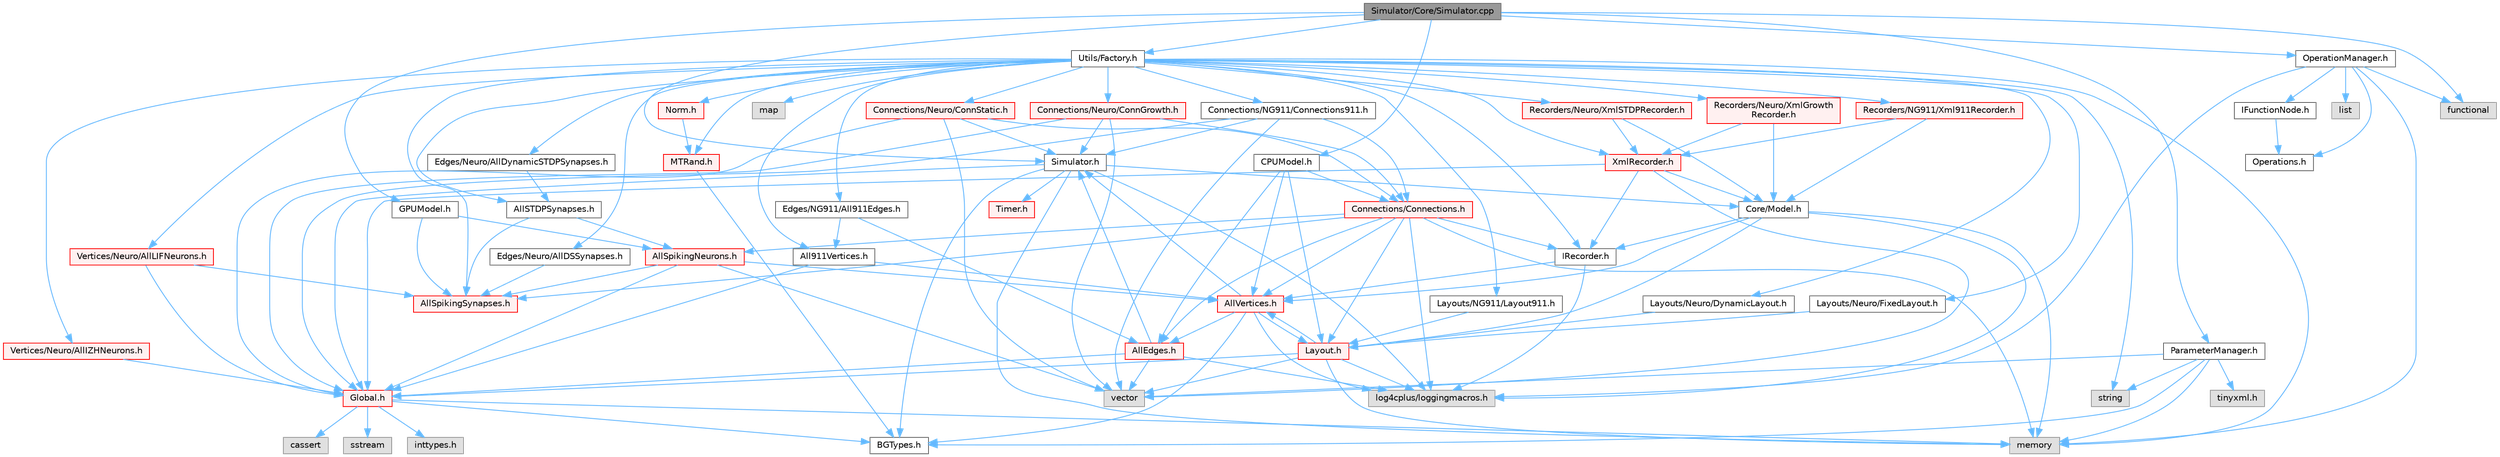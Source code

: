 digraph "Simulator/Core/Simulator.cpp"
{
 // LATEX_PDF_SIZE
  bgcolor="transparent";
  edge [fontname=Helvetica,fontsize=10,labelfontname=Helvetica,labelfontsize=10];
  node [fontname=Helvetica,fontsize=10,shape=box,height=0.2,width=0.4];
  Node1 [id="Node000001",label="Simulator/Core/Simulator.cpp",height=0.2,width=0.4,color="gray40", fillcolor="grey60", style="filled", fontcolor="black",tooltip="Platform independent base class for the Brain Grid simulator. Simulator is a singleton class (a class..."];
  Node1 -> Node2 [id="edge1_Node000001_Node000002",color="steelblue1",style="solid",tooltip=" "];
  Node2 [id="Node000002",label="Simulator.h",height=0.2,width=0.4,color="grey40", fillcolor="white", style="filled",URL="$_simulator_8h.html",tooltip="Platform independent base class for the Brain Grid simulator. Simulator is a singleton class (a class..."];
  Node2 -> Node3 [id="edge2_Node000002_Node000003",color="steelblue1",style="solid",tooltip=" "];
  Node3 [id="Node000003",label="BGTypes.h",height=0.2,width=0.4,color="grey40", fillcolor="white", style="filled",URL="$_b_g_types_8h.html",tooltip="Used to define uniform data type sizes based for all operating systems. Also used to test the speed o..."];
  Node2 -> Node4 [id="edge3_Node000002_Node000004",color="steelblue1",style="solid",tooltip=" "];
  Node4 [id="Node000004",label="Core/Model.h",height=0.2,width=0.4,color="grey40", fillcolor="white", style="filled",URL="$_model_8h.html",tooltip="Implementation of Model for graph-based networks."];
  Node4 -> Node5 [id="edge4_Node000004_Node000005",color="steelblue1",style="solid",tooltip=" "];
  Node5 [id="Node000005",label="AllVertices.h",height=0.2,width=0.4,color="red", fillcolor="#FFF0F0", style="filled",URL="$_all_vertices_8h.html",tooltip="A container of the base class of all vertex data."];
  Node5 -> Node6 [id="edge5_Node000005_Node000006",color="steelblue1",style="solid",tooltip=" "];
  Node6 [id="Node000006",label="AllEdges.h",height=0.2,width=0.4,color="red", fillcolor="#FFF0F0", style="filled",URL="$_all_edges_8h.html",tooltip="An interface and top level implementation for edge classes."];
  Node6 -> Node9 [id="edge6_Node000006_Node000009",color="steelblue1",style="solid",tooltip=" "];
  Node9 [id="Node000009",label="Global.h",height=0.2,width=0.4,color="red", fillcolor="#FFF0F0", style="filled",URL="$_global_8h.html",tooltip="Globally available functions/variables and default parameter values."];
  Node9 -> Node10 [id="edge7_Node000009_Node000010",color="steelblue1",style="solid",tooltip=" "];
  Node10 [id="Node000010",label="cassert",height=0.2,width=0.4,color="grey60", fillcolor="#E0E0E0", style="filled",tooltip=" "];
  Node9 -> Node11 [id="edge8_Node000009_Node000011",color="steelblue1",style="solid",tooltip=" "];
  Node11 [id="Node000011",label="memory",height=0.2,width=0.4,color="grey60", fillcolor="#E0E0E0", style="filled",tooltip=" "];
  Node9 -> Node12 [id="edge9_Node000009_Node000012",color="steelblue1",style="solid",tooltip=" "];
  Node12 [id="Node000012",label="sstream",height=0.2,width=0.4,color="grey60", fillcolor="#E0E0E0", style="filled",tooltip=" "];
  Node9 -> Node13 [id="edge10_Node000009_Node000013",color="steelblue1",style="solid",tooltip=" "];
  Node13 [id="Node000013",label="inttypes.h",height=0.2,width=0.4,color="grey60", fillcolor="#E0E0E0", style="filled",tooltip=" "];
  Node9 -> Node3 [id="edge11_Node000009_Node000003",color="steelblue1",style="solid",tooltip=" "];
  Node6 -> Node2 [id="edge12_Node000006_Node000002",color="steelblue1",style="solid",tooltip=" "];
  Node6 -> Node33 [id="edge13_Node000006_Node000033",color="steelblue1",style="solid",tooltip=" "];
  Node33 [id="Node000033",label="log4cplus/loggingmacros.h",height=0.2,width=0.4,color="grey60", fillcolor="#E0E0E0", style="filled",tooltip=" "];
  Node6 -> Node8 [id="edge14_Node000006_Node000008",color="steelblue1",style="solid",tooltip=" "];
  Node8 [id="Node000008",label="vector",height=0.2,width=0.4,color="grey60", fillcolor="#E0E0E0", style="filled",tooltip=" "];
  Node5 -> Node3 [id="edge15_Node000005_Node000003",color="steelblue1",style="solid",tooltip=" "];
  Node5 -> Node34 [id="edge16_Node000005_Node000034",color="steelblue1",style="solid",tooltip=" "];
  Node34 [id="Node000034",label="Layout.h",height=0.2,width=0.4,color="red", fillcolor="#FFF0F0", style="filled",URL="$_layout_8h.html",tooltip="The Layout class defines the layout of neurons in neural networks."];
  Node34 -> Node5 [id="edge17_Node000034_Node000005",color="steelblue1",style="solid",tooltip=" "];
  Node34 -> Node9 [id="edge18_Node000034_Node000009",color="steelblue1",style="solid",tooltip=" "];
  Node34 -> Node33 [id="edge19_Node000034_Node000033",color="steelblue1",style="solid",tooltip=" "];
  Node34 -> Node11 [id="edge20_Node000034_Node000011",color="steelblue1",style="solid",tooltip=" "];
  Node34 -> Node8 [id="edge21_Node000034_Node000008",color="steelblue1",style="solid",tooltip=" "];
  Node5 -> Node2 [id="edge22_Node000005_Node000002",color="steelblue1",style="solid",tooltip=" "];
  Node5 -> Node33 [id="edge23_Node000005_Node000033",color="steelblue1",style="solid",tooltip=" "];
  Node4 -> Node35 [id="edge24_Node000004_Node000035",color="steelblue1",style="solid",tooltip=" "];
  Node35 [id="Node000035",label="IRecorder.h",height=0.2,width=0.4,color="grey40", fillcolor="white", style="filled",URL="$_i_recorder_8h.html",tooltip="An interface for recording spikes history."];
  Node35 -> Node5 [id="edge25_Node000035_Node000005",color="steelblue1",style="solid",tooltip=" "];
  Node35 -> Node33 [id="edge26_Node000035_Node000033",color="steelblue1",style="solid",tooltip=" "];
  Node4 -> Node34 [id="edge27_Node000004_Node000034",color="steelblue1",style="solid",tooltip=" "];
  Node4 -> Node33 [id="edge28_Node000004_Node000033",color="steelblue1",style="solid",tooltip=" "];
  Node4 -> Node11 [id="edge29_Node000004_Node000011",color="steelblue1",style="solid",tooltip=" "];
  Node2 -> Node9 [id="edge30_Node000002_Node000009",color="steelblue1",style="solid",tooltip=" "];
  Node2 -> Node33 [id="edge31_Node000002_Node000033",color="steelblue1",style="solid",tooltip=" "];
  Node2 -> Node11 [id="edge32_Node000002_Node000011",color="steelblue1",style="solid",tooltip=" "];
  Node2 -> Node36 [id="edge33_Node000002_Node000036",color="steelblue1",style="solid",tooltip=" "];
  Node36 [id="Node000036",label="Timer.h",height=0.2,width=0.4,color="red", fillcolor="#FFF0F0", style="filled",URL="$_timer_8h.html",tooltip="Timer class, from CSS432."];
  Node1 -> Node38 [id="edge34_Node000001_Node000038",color="steelblue1",style="solid",tooltip=" "];
  Node38 [id="Node000038",label="CPUModel.h",height=0.2,width=0.4,color="grey40", fillcolor="white", style="filled",URL="$_c_p_u_model_8h.html",tooltip="Implementation of Model for execution on CPU (single core)."];
  Node38 -> Node39 [id="edge35_Node000038_Node000039",color="steelblue1",style="solid",tooltip=" "];
  Node39 [id="Node000039",label="Connections/Connections.h",height=0.2,width=0.4,color="red", fillcolor="#FFF0F0", style="filled",URL="$_connections_8h.html",tooltip="The base class of all connections classes."];
  Node39 -> Node6 [id="edge36_Node000039_Node000006",color="steelblue1",style="solid",tooltip=" "];
  Node39 -> Node40 [id="edge37_Node000039_Node000040",color="steelblue1",style="solid",tooltip=" "];
  Node40 [id="Node000040",label="AllSpikingNeurons.h",height=0.2,width=0.4,color="red", fillcolor="#FFF0F0", style="filled",URL="$_all_spiking_neurons_8h.html",tooltip="A container of all spiking neuron data."];
  Node40 -> Node41 [id="edge38_Node000040_Node000041",color="steelblue1",style="solid",tooltip=" "];
  Node41 [id="Node000041",label="AllSpikingSynapses.h",height=0.2,width=0.4,color="red", fillcolor="#FFF0F0", style="filled",URL="$_all_spiking_synapses_8h.html",tooltip="A container of all spiking synapse data."];
  Node40 -> Node5 [id="edge39_Node000040_Node000005",color="steelblue1",style="solid",tooltip=" "];
  Node40 -> Node9 [id="edge40_Node000040_Node000009",color="steelblue1",style="solid",tooltip=" "];
  Node40 -> Node8 [id="edge41_Node000040_Node000008",color="steelblue1",style="solid",tooltip=" "];
  Node39 -> Node41 [id="edge42_Node000039_Node000041",color="steelblue1",style="solid",tooltip=" "];
  Node39 -> Node5 [id="edge43_Node000039_Node000005",color="steelblue1",style="solid",tooltip=" "];
  Node39 -> Node35 [id="edge44_Node000039_Node000035",color="steelblue1",style="solid",tooltip=" "];
  Node39 -> Node34 [id="edge45_Node000039_Node000034",color="steelblue1",style="solid",tooltip=" "];
  Node39 -> Node33 [id="edge46_Node000039_Node000033",color="steelblue1",style="solid",tooltip=" "];
  Node39 -> Node11 [id="edge47_Node000039_Node000011",color="steelblue1",style="solid",tooltip=" "];
  Node38 -> Node6 [id="edge48_Node000038_Node000006",color="steelblue1",style="solid",tooltip=" "];
  Node38 -> Node34 [id="edge49_Node000038_Node000034",color="steelblue1",style="solid",tooltip=" "];
  Node38 -> Node5 [id="edge50_Node000038_Node000005",color="steelblue1",style="solid",tooltip=" "];
  Node1 -> Node44 [id="edge51_Node000001_Node000044",color="steelblue1",style="solid",tooltip=" "];
  Node44 [id="Node000044",label="GPUModel.h",height=0.2,width=0.4,color="grey40", fillcolor="white", style="filled",URL="$_g_p_u_model_8h.html",tooltip="Implementation of Model for the graph-based networks."];
  Node44 -> Node40 [id="edge52_Node000044_Node000040",color="steelblue1",style="solid",tooltip=" "];
  Node44 -> Node41 [id="edge53_Node000044_Node000041",color="steelblue1",style="solid",tooltip=" "];
  Node1 -> Node45 [id="edge54_Node000001_Node000045",color="steelblue1",style="solid",tooltip=" "];
  Node45 [id="Node000045",label="OperationManager.h",height=0.2,width=0.4,color="grey40", fillcolor="white", style="filled",URL="$_operation_manager_8h.html",tooltip="Singleton instance method that registers and executes functions based on operation types."];
  Node45 -> Node46 [id="edge55_Node000045_Node000046",color="steelblue1",style="solid",tooltip=" "];
  Node46 [id="Node000046",label="IFunctionNode.h",height=0.2,width=0.4,color="grey40", fillcolor="white", style="filled",URL="$_i_function_node_8h.html",tooltip="Interface for storing and invoking functions. Used to support different FunctionNode classes that def..."];
  Node46 -> Node47 [id="edge56_Node000046_Node000047",color="steelblue1",style="solid",tooltip=" "];
  Node47 [id="Node000047",label="Operations.h",height=0.2,width=0.4,color="grey40", fillcolor="white", style="filled",URL="$_operations_8h.html",tooltip="This class is public reference to the operation types that the OperationManager can register and exec..."];
  Node45 -> Node47 [id="edge57_Node000045_Node000047",color="steelblue1",style="solid",tooltip=" "];
  Node45 -> Node48 [id="edge58_Node000045_Node000048",color="steelblue1",style="solid",tooltip=" "];
  Node48 [id="Node000048",label="functional",height=0.2,width=0.4,color="grey60", fillcolor="#E0E0E0", style="filled",tooltip=" "];
  Node45 -> Node31 [id="edge59_Node000045_Node000031",color="steelblue1",style="solid",tooltip=" "];
  Node31 [id="Node000031",label="list",height=0.2,width=0.4,color="grey60", fillcolor="#E0E0E0", style="filled",tooltip=" "];
  Node45 -> Node33 [id="edge60_Node000045_Node000033",color="steelblue1",style="solid",tooltip=" "];
  Node45 -> Node11 [id="edge61_Node000045_Node000011",color="steelblue1",style="solid",tooltip=" "];
  Node1 -> Node49 [id="edge62_Node000001_Node000049",color="steelblue1",style="solid",tooltip=" "];
  Node49 [id="Node000049",label="ParameterManager.h",height=0.2,width=0.4,color="grey40", fillcolor="white", style="filled",URL="$_parameter_manager_8h.html",tooltip="A singleton class which contains and manages access to the XML parameter file used by a simulator ins..."];
  Node49 -> Node3 [id="edge63_Node000049_Node000003",color="steelblue1",style="solid",tooltip=" "];
  Node49 -> Node30 [id="edge64_Node000049_Node000030",color="steelblue1",style="solid",tooltip=" "];
  Node30 [id="Node000030",label="tinyxml.h",height=0.2,width=0.4,color="grey60", fillcolor="#E0E0E0", style="filled",tooltip=" "];
  Node49 -> Node11 [id="edge65_Node000049_Node000011",color="steelblue1",style="solid",tooltip=" "];
  Node49 -> Node20 [id="edge66_Node000049_Node000020",color="steelblue1",style="solid",tooltip=" "];
  Node20 [id="Node000020",label="string",height=0.2,width=0.4,color="grey60", fillcolor="#E0E0E0", style="filled",tooltip=" "];
  Node49 -> Node8 [id="edge67_Node000049_Node000008",color="steelblue1",style="solid",tooltip=" "];
  Node1 -> Node50 [id="edge68_Node000001_Node000050",color="steelblue1",style="solid",tooltip=" "];
  Node50 [id="Node000050",label="Utils/Factory.h",height=0.2,width=0.4,color="grey40", fillcolor="white", style="filled",URL="$_factory_8h.html",tooltip="A factory template for creating factory class for any subsystem that requires a factory to create a (..."];
  Node50 -> Node51 [id="edge69_Node000050_Node000051",color="steelblue1",style="solid",tooltip=" "];
  Node51 [id="Node000051",label="map",height=0.2,width=0.4,color="grey60", fillcolor="#E0E0E0", style="filled",tooltip=" "];
  Node50 -> Node11 [id="edge70_Node000050_Node000011",color="steelblue1",style="solid",tooltip=" "];
  Node50 -> Node20 [id="edge71_Node000050_Node000020",color="steelblue1",style="solid",tooltip=" "];
  Node50 -> Node52 [id="edge72_Node000050_Node000052",color="steelblue1",style="solid",tooltip=" "];
  Node52 [id="Node000052",label="Connections/NG911/Connections911.h",height=0.2,width=0.4,color="grey40", fillcolor="white", style="filled",URL="$_connections911_8h.html",tooltip="The model of the static network."];
  Node52 -> Node39 [id="edge73_Node000052_Node000039",color="steelblue1",style="solid",tooltip=" "];
  Node52 -> Node9 [id="edge74_Node000052_Node000009",color="steelblue1",style="solid",tooltip=" "];
  Node52 -> Node2 [id="edge75_Node000052_Node000002",color="steelblue1",style="solid",tooltip=" "];
  Node52 -> Node8 [id="edge76_Node000052_Node000008",color="steelblue1",style="solid",tooltip=" "];
  Node50 -> Node53 [id="edge77_Node000050_Node000053",color="steelblue1",style="solid",tooltip=" "];
  Node53 [id="Node000053",label="Connections/Neuro/ConnGrowth.h",height=0.2,width=0.4,color="red", fillcolor="#FFF0F0", style="filled",URL="$_conn_growth_8h.html",tooltip="The model of the activity-dependent neurite outgrowth."];
  Node53 -> Node39 [id="edge78_Node000053_Node000039",color="steelblue1",style="solid",tooltip=" "];
  Node53 -> Node9 [id="edge79_Node000053_Node000009",color="steelblue1",style="solid",tooltip=" "];
  Node53 -> Node2 [id="edge80_Node000053_Node000002",color="steelblue1",style="solid",tooltip=" "];
  Node53 -> Node8 [id="edge81_Node000053_Node000008",color="steelblue1",style="solid",tooltip=" "];
  Node50 -> Node54 [id="edge82_Node000050_Node000054",color="steelblue1",style="solid",tooltip=" "];
  Node54 [id="Node000054",label="Connections/Neuro/ConnStatic.h",height=0.2,width=0.4,color="red", fillcolor="#FFF0F0", style="filled",URL="$_conn_static_8h.html",tooltip="The model of the small world network."];
  Node54 -> Node39 [id="edge83_Node000054_Node000039",color="steelblue1",style="solid",tooltip=" "];
  Node54 -> Node9 [id="edge84_Node000054_Node000009",color="steelblue1",style="solid",tooltip=" "];
  Node54 -> Node2 [id="edge85_Node000054_Node000002",color="steelblue1",style="solid",tooltip=" "];
  Node54 -> Node8 [id="edge86_Node000054_Node000008",color="steelblue1",style="solid",tooltip=" "];
  Node50 -> Node55 [id="edge87_Node000050_Node000055",color="steelblue1",style="solid",tooltip=" "];
  Node55 [id="Node000055",label="Edges/NG911/All911Edges.h",height=0.2,width=0.4,color="grey40", fillcolor="white", style="filled",URL="$_all911_edges_8h.html",tooltip="A container of all 911 edge data."];
  Node55 -> Node56 [id="edge88_Node000055_Node000056",color="steelblue1",style="solid",tooltip=" "];
  Node56 [id="Node000056",label="All911Vertices.h",height=0.2,width=0.4,color="grey40", fillcolor="white", style="filled",URL="$_all911_vertices_8h.html",tooltip="A container of all 911 vertex data."];
  Node56 -> Node5 [id="edge89_Node000056_Node000005",color="steelblue1",style="solid",tooltip=" "];
  Node56 -> Node9 [id="edge90_Node000056_Node000009",color="steelblue1",style="solid",tooltip=" "];
  Node55 -> Node6 [id="edge91_Node000055_Node000006",color="steelblue1",style="solid",tooltip=" "];
  Node50 -> Node57 [id="edge92_Node000050_Node000057",color="steelblue1",style="solid",tooltip=" "];
  Node57 [id="Node000057",label="Edges/Neuro/AllDSSynapses.h",height=0.2,width=0.4,color="grey40", fillcolor="white", style="filled",URL="$_all_d_s_synapses_8h.html",tooltip="A container of all DS synapse data."];
  Node57 -> Node41 [id="edge93_Node000057_Node000041",color="steelblue1",style="solid",tooltip=" "];
  Node50 -> Node58 [id="edge94_Node000050_Node000058",color="steelblue1",style="solid",tooltip=" "];
  Node58 [id="Node000058",label="Edges/Neuro/AllDynamicSTDPSynapses.h",height=0.2,width=0.4,color="grey40", fillcolor="white", style="filled",URL="$_all_dynamic_s_t_d_p_synapses_8h.html",tooltip="A container of all dynamic STDP synapse data."];
  Node58 -> Node59 [id="edge95_Node000058_Node000059",color="steelblue1",style="solid",tooltip=" "];
  Node59 [id="Node000059",label="AllSTDPSynapses.h",height=0.2,width=0.4,color="grey40", fillcolor="white", style="filled",URL="$_all_s_t_d_p_synapses_8h.html",tooltip="A container of all STDP synapse data."];
  Node59 -> Node40 [id="edge96_Node000059_Node000040",color="steelblue1",style="solid",tooltip=" "];
  Node59 -> Node41 [id="edge97_Node000059_Node000041",color="steelblue1",style="solid",tooltip=" "];
  Node50 -> Node59 [id="edge98_Node000050_Node000059",color="steelblue1",style="solid",tooltip=" "];
  Node50 -> Node41 [id="edge99_Node000050_Node000041",color="steelblue1",style="solid",tooltip=" "];
  Node50 -> Node60 [id="edge100_Node000050_Node000060",color="steelblue1",style="solid",tooltip=" "];
  Node60 [id="Node000060",label="Layouts/NG911/Layout911.h",height=0.2,width=0.4,color="grey40", fillcolor="white", style="filled",URL="$_layout911_8h.html",tooltip="The Layout class defines the layout of vertices in networks."];
  Node60 -> Node34 [id="edge101_Node000060_Node000034",color="steelblue1",style="solid",tooltip=" "];
  Node50 -> Node61 [id="edge102_Node000050_Node000061",color="steelblue1",style="solid",tooltip=" "];
  Node61 [id="Node000061",label="Layouts/Neuro/DynamicLayout.h",height=0.2,width=0.4,color="grey40", fillcolor="white", style="filled",URL="$_dynamic_layout_8h.html",tooltip="The DynamicLayout class defines the layout of neurons in neural networks."];
  Node61 -> Node34 [id="edge103_Node000061_Node000034",color="steelblue1",style="solid",tooltip=" "];
  Node50 -> Node62 [id="edge104_Node000050_Node000062",color="steelblue1",style="solid",tooltip=" "];
  Node62 [id="Node000062",label="Layouts/Neuro/FixedLayout.h",height=0.2,width=0.4,color="grey40", fillcolor="white", style="filled",URL="$_fixed_layout_8h.html",tooltip="The Layout class defines the layout of vertices in neural networks."];
  Node62 -> Node34 [id="edge105_Node000062_Node000034",color="steelblue1",style="solid",tooltip=" "];
  Node50 -> Node56 [id="edge106_Node000050_Node000056",color="steelblue1",style="solid",tooltip=" "];
  Node50 -> Node63 [id="edge107_Node000050_Node000063",color="steelblue1",style="solid",tooltip=" "];
  Node63 [id="Node000063",label="Vertices/Neuro/AllIZHNeurons.h",height=0.2,width=0.4,color="red", fillcolor="#FFF0F0", style="filled",URL="$_all_i_z_h_neurons_8h.html",tooltip="A container of all Izhikevich neuron data."];
  Node63 -> Node9 [id="edge108_Node000063_Node000009",color="steelblue1",style="solid",tooltip=" "];
  Node50 -> Node65 [id="edge109_Node000050_Node000065",color="steelblue1",style="solid",tooltip=" "];
  Node65 [id="Node000065",label="Vertices/Neuro/AllLIFNeurons.h",height=0.2,width=0.4,color="red", fillcolor="#FFF0F0", style="filled",URL="$_all_l_i_f_neurons_8h.html",tooltip="A container of all LIF neuron data."];
  Node65 -> Node41 [id="edge110_Node000065_Node000041",color="steelblue1",style="solid",tooltip=" "];
  Node65 -> Node9 [id="edge111_Node000065_Node000009",color="steelblue1",style="solid",tooltip=" "];
  Node50 -> Node35 [id="edge112_Node000050_Node000035",color="steelblue1",style="solid",tooltip=" "];
  Node50 -> Node66 [id="edge113_Node000050_Node000066",color="steelblue1",style="solid",tooltip=" "];
  Node66 [id="Node000066",label="Recorders/NG911/Xml911Recorder.h",height=0.2,width=0.4,color="red", fillcolor="#FFF0F0", style="filled",URL="$_xml911_recorder_8h.html",tooltip="Header file for Xml911Recorder.h."];
  Node66 -> Node4 [id="edge114_Node000066_Node000004",color="steelblue1",style="solid",tooltip=" "];
  Node66 -> Node67 [id="edge115_Node000066_Node000067",color="steelblue1",style="solid",tooltip=" "];
  Node67 [id="Node000067",label="XmlRecorder.h",height=0.2,width=0.4,color="red", fillcolor="#FFF0F0", style="filled",URL="$_xml_recorder_8h.html",tooltip="An implementation for recording spikes history on xml file."];
  Node67 -> Node9 [id="edge116_Node000067_Node000009",color="steelblue1",style="solid",tooltip=" "];
  Node67 -> Node35 [id="edge117_Node000067_Node000035",color="steelblue1",style="solid",tooltip=" "];
  Node67 -> Node4 [id="edge118_Node000067_Node000004",color="steelblue1",style="solid",tooltip=" "];
  Node67 -> Node8 [id="edge119_Node000067_Node000008",color="steelblue1",style="solid",tooltip=" "];
  Node50 -> Node69 [id="edge120_Node000050_Node000069",color="steelblue1",style="solid",tooltip=" "];
  Node69 [id="Node000069",label="Recorders/Neuro/XmlGrowth\lRecorder.h",height=0.2,width=0.4,color="red", fillcolor="#FFF0F0", style="filled",URL="$_xml_growth_recorder_8h.html",tooltip="Header file for XmlGrowthRecorder.h."];
  Node69 -> Node4 [id="edge121_Node000069_Node000004",color="steelblue1",style="solid",tooltip=" "];
  Node69 -> Node67 [id="edge122_Node000069_Node000067",color="steelblue1",style="solid",tooltip=" "];
  Node50 -> Node70 [id="edge123_Node000050_Node000070",color="steelblue1",style="solid",tooltip=" "];
  Node70 [id="Node000070",label="Recorders/Neuro/XmlSTDPRecorder.h",height=0.2,width=0.4,color="red", fillcolor="#FFF0F0", style="filled",URL="$_xml_s_t_d_p_recorder_8h.html",tooltip="An implementation for recording spikes history in an XML file for spike timining dependent plasticity..."];
  Node70 -> Node4 [id="edge124_Node000070_Node000004",color="steelblue1",style="solid",tooltip=" "];
  Node70 -> Node67 [id="edge125_Node000070_Node000067",color="steelblue1",style="solid",tooltip=" "];
  Node50 -> Node67 [id="edge126_Node000050_Node000067",color="steelblue1",style="solid",tooltip=" "];
  Node50 -> Node22 [id="edge127_Node000050_Node000022",color="steelblue1",style="solid",tooltip=" "];
  Node22 [id="Node000022",label="MTRand.h",height=0.2,width=0.4,color="red", fillcolor="#FFF0F0", style="filled",URL="$_m_t_rand_8h.html",tooltip="Mersenne Twister logic from Nvidia."];
  Node22 -> Node3 [id="edge128_Node000022_Node000003",color="steelblue1",style="solid",tooltip=" "];
  Node50 -> Node21 [id="edge129_Node000050_Node000021",color="steelblue1",style="solid",tooltip=" "];
  Node21 [id="Node000021",label="Norm.h",height=0.2,width=0.4,color="red", fillcolor="#FFF0F0", style="filled",URL="$_norm_8h.html",tooltip="Normally distributed random numbers."];
  Node21 -> Node22 [id="edge130_Node000021_Node000022",color="steelblue1",style="solid",tooltip=" "];
  Node1 -> Node48 [id="edge131_Node000001_Node000048",color="steelblue1",style="solid",tooltip=" "];
}
